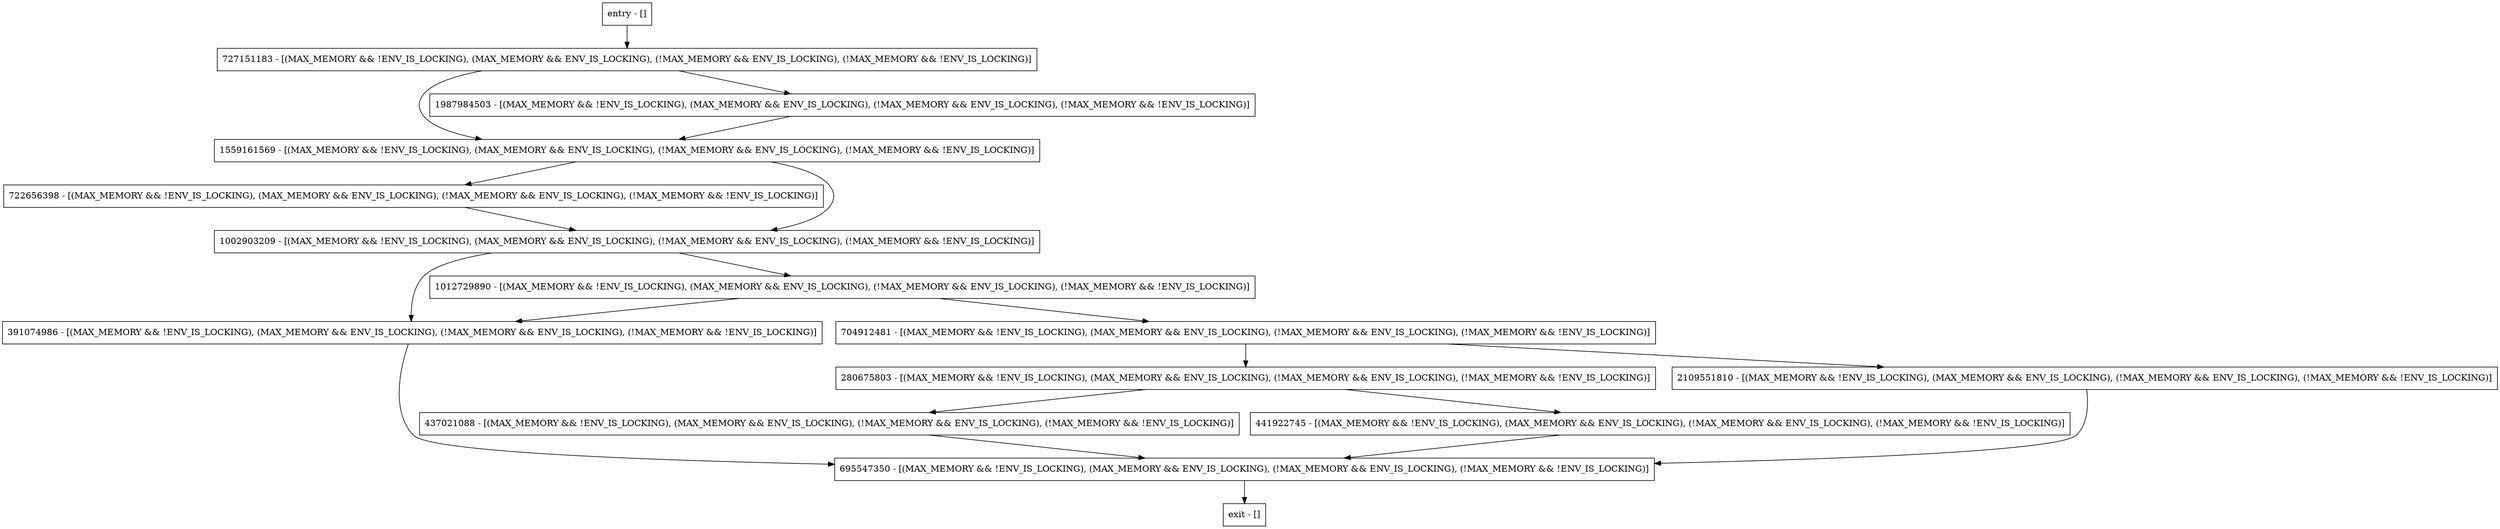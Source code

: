 digraph attemptLockInternal {
node [shape=record];
437021088 [label="437021088 - [(MAX_MEMORY && !ENV_IS_LOCKING), (MAX_MEMORY && ENV_IS_LOCKING), (!MAX_MEMORY && ENV_IS_LOCKING), (!MAX_MEMORY && !ENV_IS_LOCKING)]"];
280675803 [label="280675803 - [(MAX_MEMORY && !ENV_IS_LOCKING), (MAX_MEMORY && ENV_IS_LOCKING), (!MAX_MEMORY && ENV_IS_LOCKING), (!MAX_MEMORY && !ENV_IS_LOCKING)]"];
441922745 [label="441922745 - [(MAX_MEMORY && !ENV_IS_LOCKING), (MAX_MEMORY && ENV_IS_LOCKING), (!MAX_MEMORY && ENV_IS_LOCKING), (!MAX_MEMORY && !ENV_IS_LOCKING)]"];
722656398 [label="722656398 - [(MAX_MEMORY && !ENV_IS_LOCKING), (MAX_MEMORY && ENV_IS_LOCKING), (!MAX_MEMORY && ENV_IS_LOCKING), (!MAX_MEMORY && !ENV_IS_LOCKING)]"];
391074986 [label="391074986 - [(MAX_MEMORY && !ENV_IS_LOCKING), (MAX_MEMORY && ENV_IS_LOCKING), (!MAX_MEMORY && ENV_IS_LOCKING), (!MAX_MEMORY && !ENV_IS_LOCKING)]"];
695547350 [label="695547350 - [(MAX_MEMORY && !ENV_IS_LOCKING), (MAX_MEMORY && ENV_IS_LOCKING), (!MAX_MEMORY && ENV_IS_LOCKING), (!MAX_MEMORY && !ENV_IS_LOCKING)]"];
704912481 [label="704912481 - [(MAX_MEMORY && !ENV_IS_LOCKING), (MAX_MEMORY && ENV_IS_LOCKING), (!MAX_MEMORY && ENV_IS_LOCKING), (!MAX_MEMORY && !ENV_IS_LOCKING)]"];
entry [label="entry - []"];
exit [label="exit - []"];
2109551810 [label="2109551810 - [(MAX_MEMORY && !ENV_IS_LOCKING), (MAX_MEMORY && ENV_IS_LOCKING), (!MAX_MEMORY && ENV_IS_LOCKING), (!MAX_MEMORY && !ENV_IS_LOCKING)]"];
1002903209 [label="1002903209 - [(MAX_MEMORY && !ENV_IS_LOCKING), (MAX_MEMORY && ENV_IS_LOCKING), (!MAX_MEMORY && ENV_IS_LOCKING), (!MAX_MEMORY && !ENV_IS_LOCKING)]"];
1012729890 [label="1012729890 - [(MAX_MEMORY && !ENV_IS_LOCKING), (MAX_MEMORY && ENV_IS_LOCKING), (!MAX_MEMORY && ENV_IS_LOCKING), (!MAX_MEMORY && !ENV_IS_LOCKING)]"];
1559161569 [label="1559161569 - [(MAX_MEMORY && !ENV_IS_LOCKING), (MAX_MEMORY && ENV_IS_LOCKING), (!MAX_MEMORY && ENV_IS_LOCKING), (!MAX_MEMORY && !ENV_IS_LOCKING)]"];
727151183 [label="727151183 - [(MAX_MEMORY && !ENV_IS_LOCKING), (MAX_MEMORY && ENV_IS_LOCKING), (!MAX_MEMORY && ENV_IS_LOCKING), (!MAX_MEMORY && !ENV_IS_LOCKING)]"];
1987984503 [label="1987984503 - [(MAX_MEMORY && !ENV_IS_LOCKING), (MAX_MEMORY && ENV_IS_LOCKING), (!MAX_MEMORY && ENV_IS_LOCKING), (!MAX_MEMORY && !ENV_IS_LOCKING)]"];
entry;
exit;
437021088 -> 695547350;
280675803 -> 437021088;
280675803 -> 441922745;
441922745 -> 695547350;
722656398 -> 1002903209;
391074986 -> 695547350;
695547350 -> exit;
704912481 -> 2109551810;
704912481 -> 280675803;
entry -> 727151183;
2109551810 -> 695547350;
1002903209 -> 1012729890;
1002903209 -> 391074986;
1012729890 -> 704912481;
1012729890 -> 391074986;
1559161569 -> 722656398;
1559161569 -> 1002903209;
727151183 -> 1559161569;
727151183 -> 1987984503;
1987984503 -> 1559161569;
}

